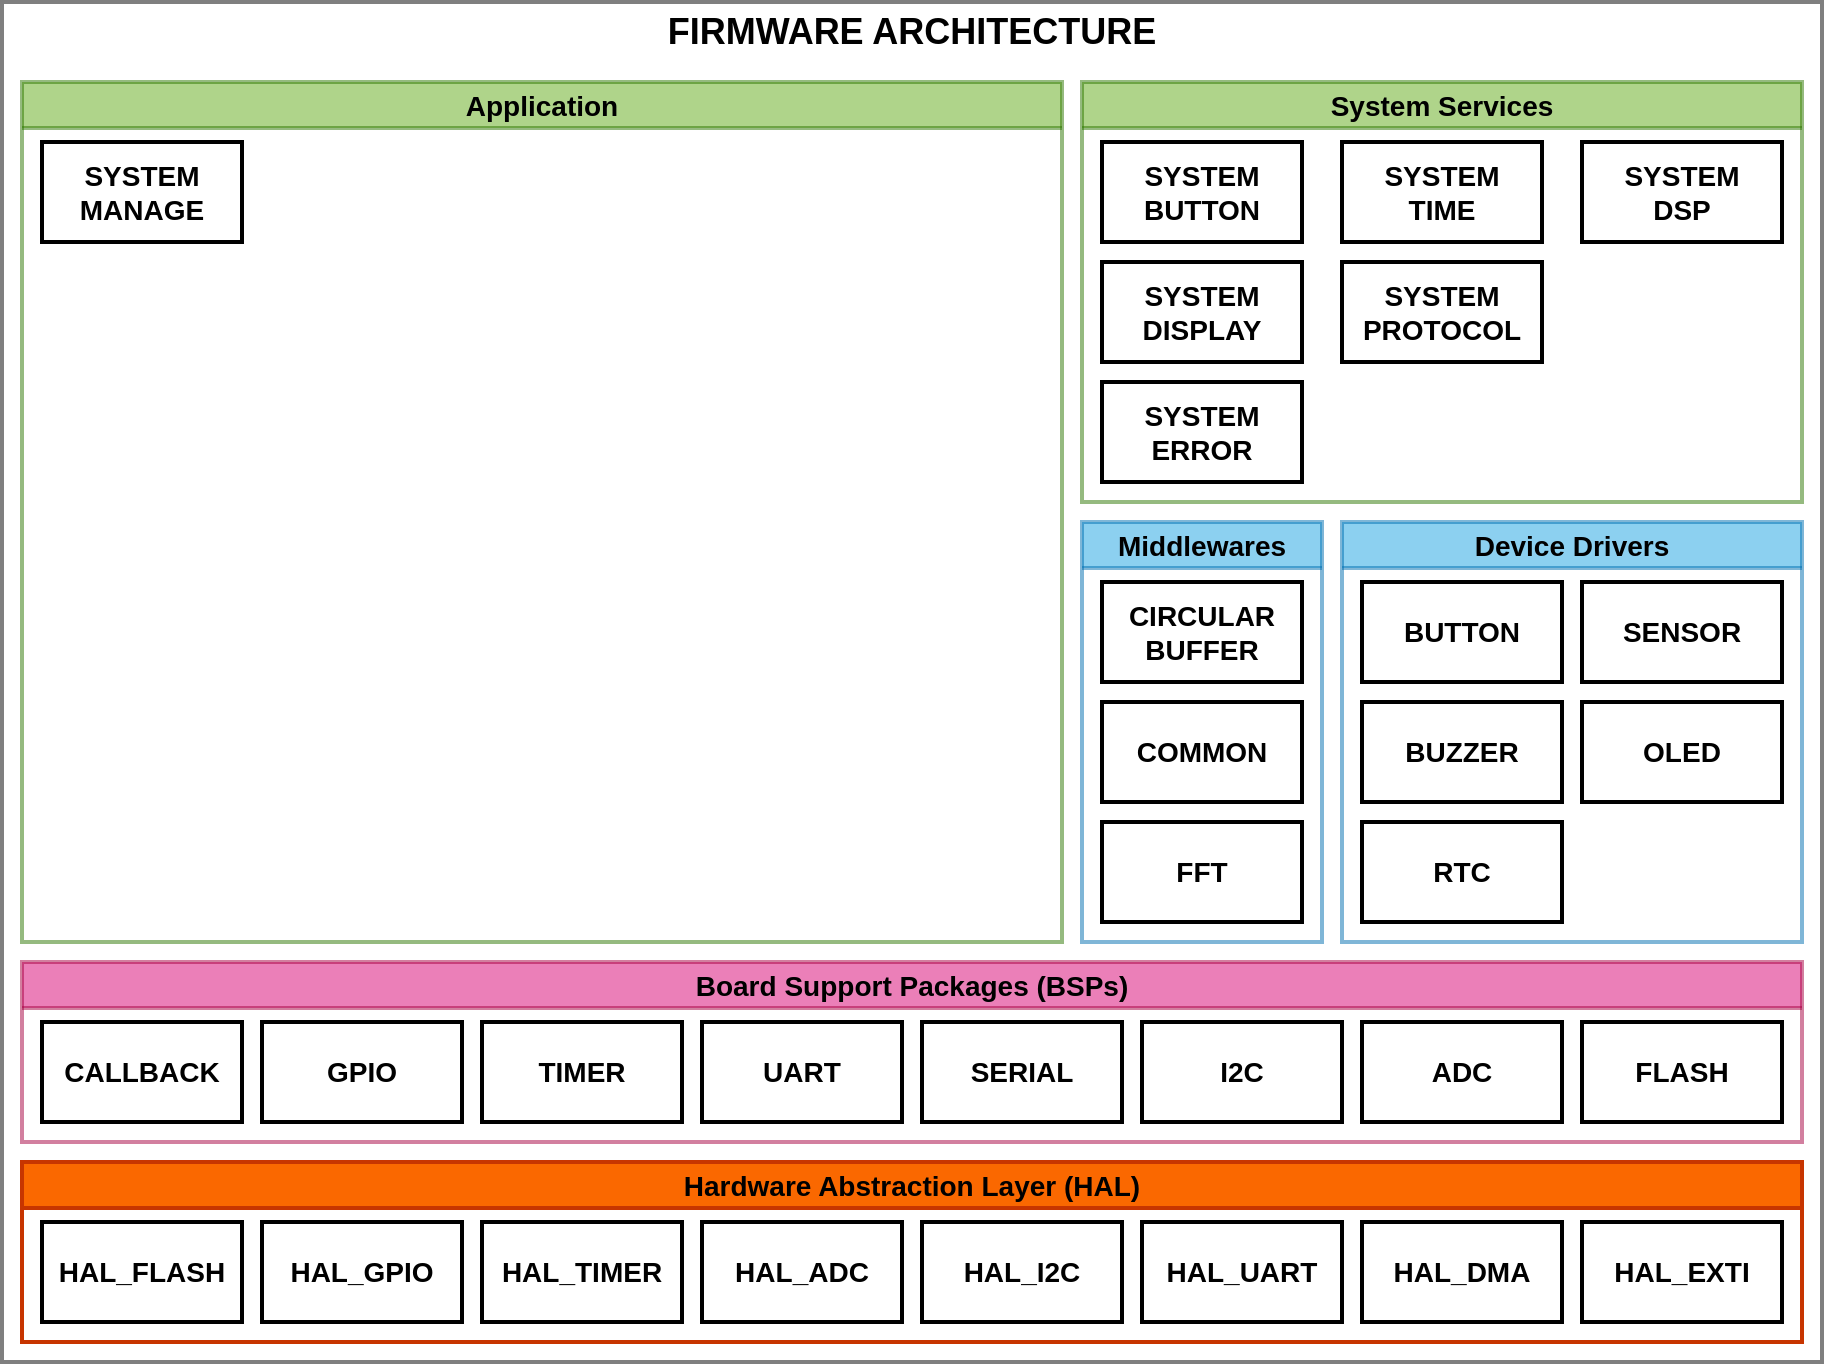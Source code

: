<mxfile>
    <diagram id="SvoXOzmZpjr0ulOsbsCD" name="Page-1">
        <mxGraphModel dx="1069" dy="1179" grid="1" gridSize="10" guides="1" tooltips="1" connect="1" arrows="1" fold="1" page="0" pageScale="1" pageWidth="850" pageHeight="1100" math="0" shadow="0">
            <root>
                <mxCell id="0"/>
                <mxCell id="1" parent="0"/>
                <mxCell id="3" value="" style="rounded=0;whiteSpace=wrap;html=1;fillColor=#FFFFFF;strokeColor=#000000;strokeWidth=2;opacity=50;" parent="1" vertex="1">
                    <mxGeometry x="40" y="-40" width="910" height="680" as="geometry"/>
                </mxCell>
                <mxCell id="4" value="Hardware Abstraction Layer (HAL)" style="swimlane;whiteSpace=wrap;html=1;fillColor=#fa6800;fontColor=#000000;strokeColor=#C73500;strokeWidth=2;fontSize=14;" parent="1" vertex="1">
                    <mxGeometry x="50" y="540" width="890" height="90" as="geometry"/>
                </mxCell>
                <mxCell id="7" value="HAL_GPIO" style="rounded=0;whiteSpace=wrap;html=1;fillColor=#FFFFFF;fontColor=#000000;fontStyle=1;fontSize=14;labelBorderColor=none;strokeColor=#000000;strokeWidth=2;" parent="4" vertex="1">
                    <mxGeometry x="120" y="30" width="100" height="50" as="geometry"/>
                </mxCell>
                <mxCell id="8" value="HAL_TIMER" style="rounded=0;whiteSpace=wrap;html=1;fillColor=#FFFFFF;fontColor=#000000;fontStyle=1;fontSize=14;labelBorderColor=none;strokeColor=#000000;strokeWidth=2;" parent="4" vertex="1">
                    <mxGeometry x="230" y="30" width="100" height="50" as="geometry"/>
                </mxCell>
                <mxCell id="10" value="HAL_I2C" style="rounded=0;whiteSpace=wrap;html=1;fillColor=#FFFFFF;fontColor=#000000;fontStyle=1;fontSize=14;labelBorderColor=none;strokeColor=#000000;strokeWidth=2;" parent="4" vertex="1">
                    <mxGeometry x="450" y="30" width="100" height="50" as="geometry"/>
                </mxCell>
                <mxCell id="6" value="HAL_FLASH" style="rounded=0;whiteSpace=wrap;html=1;fillColor=#FFFFFF;fontColor=#000000;fontStyle=1;fontSize=14;labelBorderColor=none;strokeColor=#000000;strokeWidth=2;" parent="4" vertex="1">
                    <mxGeometry x="10" y="30" width="100" height="50" as="geometry"/>
                </mxCell>
                <mxCell id="9" value="HAL_UART" style="rounded=0;whiteSpace=wrap;html=1;fillColor=#FFFFFF;fontColor=#000000;fontStyle=1;fontSize=14;labelBorderColor=none;strokeColor=#000000;strokeWidth=2;" parent="4" vertex="1">
                    <mxGeometry x="560" y="30" width="100" height="50" as="geometry"/>
                </mxCell>
                <mxCell id="11" value="HAL_DMA" style="rounded=0;whiteSpace=wrap;html=1;fillColor=#FFFFFF;fontColor=#000000;fontStyle=1;fontSize=14;labelBorderColor=none;strokeColor=#000000;strokeWidth=2;" parent="1" vertex="1">
                    <mxGeometry x="720" y="570" width="100" height="50" as="geometry"/>
                </mxCell>
                <mxCell id="12" value="HAL_EXTI" style="rounded=0;whiteSpace=wrap;html=1;fillColor=#FFFFFF;fontColor=#000000;fontStyle=1;fontSize=14;labelBorderColor=none;strokeColor=#000000;strokeWidth=2;" parent="1" vertex="1">
                    <mxGeometry x="830" y="570" width="100" height="50" as="geometry"/>
                </mxCell>
                <mxCell id="13" value="HAL_ADC" style="rounded=0;whiteSpace=wrap;html=1;fillColor=#FFFFFF;fontColor=#000000;fontStyle=1;fontSize=14;labelBorderColor=none;strokeColor=#000000;strokeWidth=2;" parent="1" vertex="1">
                    <mxGeometry x="390" y="570" width="100" height="50" as="geometry"/>
                </mxCell>
                <mxCell id="20" value="&lt;font color=&quot;#000000&quot;&gt;Board Support Packages (BSPs)&lt;/font&gt;" style="swimlane;whiteSpace=wrap;html=1;fillColor=#d80073;fontColor=#ffffff;strokeColor=#A50040;strokeWidth=2;fontSize=14;opacity=50;" parent="1" vertex="1">
                    <mxGeometry x="50" y="440" width="890" height="90" as="geometry"/>
                </mxCell>
                <mxCell id="24" value="CALLBACK" style="rounded=0;whiteSpace=wrap;html=1;fillColor=#FFFFFF;fontColor=#000000;fontStyle=1;fontSize=14;labelBorderColor=none;strokeColor=#000000;strokeWidth=2;" parent="20" vertex="1">
                    <mxGeometry x="10" y="30" width="100" height="50" as="geometry"/>
                </mxCell>
                <mxCell id="25" value="TIMER" style="rounded=0;whiteSpace=wrap;html=1;fillColor=#FFFFFF;fontColor=#000000;fontStyle=1;fontSize=14;labelBorderColor=none;strokeColor=#000000;strokeWidth=2;" parent="20" vertex="1">
                    <mxGeometry x="230" y="30" width="100" height="50" as="geometry"/>
                </mxCell>
                <mxCell id="26" value="FLASH" style="rounded=0;whiteSpace=wrap;html=1;fillColor=#FFFFFF;fontColor=#000000;fontStyle=1;fontSize=14;labelBorderColor=none;strokeColor=#000000;strokeWidth=2;" parent="20" vertex="1">
                    <mxGeometry x="780" y="30" width="100" height="50" as="geometry"/>
                </mxCell>
                <mxCell id="41" value="ADC" style="rounded=0;whiteSpace=wrap;html=1;fillColor=#FFFFFF;fontColor=#000000;fontStyle=1;fontSize=14;labelBorderColor=none;strokeColor=#000000;strokeWidth=2;" parent="20" vertex="1">
                    <mxGeometry x="670" y="30" width="100" height="50" as="geometry"/>
                </mxCell>
                <mxCell id="42" value="GPIO" style="rounded=0;whiteSpace=wrap;html=1;fillColor=#FFFFFF;fontColor=#000000;fontStyle=1;fontSize=14;labelBorderColor=none;strokeColor=#000000;strokeWidth=2;" parent="20" vertex="1">
                    <mxGeometry x="120" y="30" width="100" height="50" as="geometry"/>
                </mxCell>
                <mxCell id="21" value="UART" style="rounded=0;whiteSpace=wrap;html=1;fillColor=#FFFFFF;fontColor=#000000;fontStyle=1;fontSize=14;labelBorderColor=none;strokeColor=#000000;strokeWidth=2;" parent="20" vertex="1">
                    <mxGeometry x="340" y="30" width="100" height="50" as="geometry"/>
                </mxCell>
                <mxCell id="23" value="I2C" style="rounded=0;whiteSpace=wrap;html=1;fillColor=#FFFFFF;fontColor=#000000;fontStyle=1;fontSize=14;labelBorderColor=none;strokeColor=#000000;strokeWidth=2;" parent="20" vertex="1">
                    <mxGeometry x="560" y="30" width="100" height="50" as="geometry"/>
                </mxCell>
                <mxCell id="22" value="SERIAL" style="rounded=0;whiteSpace=wrap;html=1;fillColor=#FFFFFF;fontColor=#000000;fontStyle=1;fontSize=14;labelBorderColor=none;strokeColor=#000000;strokeWidth=2;" parent="1" vertex="1">
                    <mxGeometry x="500" y="470" width="100" height="50" as="geometry"/>
                </mxCell>
                <mxCell id="43" value="&lt;font color=&quot;#000000&quot;&gt;Device Drivers&lt;/font&gt;" style="swimlane;whiteSpace=wrap;html=1;fillColor=#1ba1e2;fontColor=#ffffff;strokeColor=#006EAF;strokeWidth=2;fontSize=14;opacity=50;" parent="1" vertex="1">
                    <mxGeometry x="710" y="220" width="230" height="210" as="geometry"/>
                </mxCell>
                <mxCell id="44" value="BUTTON" style="rounded=0;whiteSpace=wrap;html=1;fillColor=#FFFFFF;fontColor=#000000;fontStyle=1;fontSize=14;labelBorderColor=none;strokeColor=#000000;strokeWidth=2;" parent="43" vertex="1">
                    <mxGeometry x="10" y="30" width="100" height="50" as="geometry"/>
                </mxCell>
                <mxCell id="52" value="OLED" style="rounded=0;whiteSpace=wrap;html=1;fillColor=#FFFFFF;fontColor=#000000;fontStyle=1;fontSize=14;labelBorderColor=none;strokeColor=#000000;strokeWidth=2;" parent="43" vertex="1">
                    <mxGeometry x="120" y="90" width="100" height="50" as="geometry"/>
                </mxCell>
                <mxCell id="51" value="BUZZER" style="rounded=0;whiteSpace=wrap;html=1;fillColor=#FFFFFF;fontColor=#000000;fontStyle=1;fontSize=14;labelBorderColor=none;strokeColor=#000000;strokeWidth=2;" parent="43" vertex="1">
                    <mxGeometry x="10" y="90" width="100" height="50" as="geometry"/>
                </mxCell>
                <mxCell id="72" value="RTC" style="rounded=0;whiteSpace=wrap;html=1;fillColor=#FFFFFF;fontColor=#000000;fontStyle=1;fontSize=14;labelBorderColor=none;strokeColor=#000000;strokeWidth=2;" vertex="1" parent="43">
                    <mxGeometry x="10" y="150" width="100" height="50" as="geometry"/>
                </mxCell>
                <mxCell id="53" value="SENSOR" style="rounded=0;whiteSpace=wrap;html=1;fillColor=#FFFFFF;fontColor=#000000;fontStyle=1;fontSize=14;labelBorderColor=none;strokeColor=#000000;strokeWidth=2;" parent="1" vertex="1">
                    <mxGeometry x="830" y="250" width="100" height="50" as="geometry"/>
                </mxCell>
                <mxCell id="54" value="&lt;font color=&quot;#000000&quot;&gt;Middlewares&lt;/font&gt;" style="swimlane;whiteSpace=wrap;html=1;fillColor=#1ba1e2;fontColor=#ffffff;strokeColor=#006EAF;strokeWidth=2;fontSize=14;opacity=50;" parent="1" vertex="1">
                    <mxGeometry x="580" y="220" width="120" height="210" as="geometry"/>
                </mxCell>
                <mxCell id="55" value="CIRCULAR&lt;br&gt;BUFFER" style="rounded=0;whiteSpace=wrap;html=1;fillColor=#FFFFFF;fontColor=#000000;fontStyle=1;fontSize=14;labelBorderColor=none;strokeColor=#000000;strokeWidth=2;" parent="54" vertex="1">
                    <mxGeometry x="10" y="30" width="100" height="50" as="geometry"/>
                </mxCell>
                <mxCell id="71" value="COMMON" style="rounded=0;whiteSpace=wrap;html=1;fillColor=#FFFFFF;fontColor=#000000;fontStyle=1;fontSize=14;labelBorderColor=none;strokeColor=#000000;strokeWidth=2;" parent="54" vertex="1">
                    <mxGeometry x="10" y="90" width="100" height="50" as="geometry"/>
                </mxCell>
                <mxCell id="73" value="FFT" style="rounded=0;whiteSpace=wrap;html=1;fillColor=#FFFFFF;fontColor=#000000;fontStyle=1;fontSize=14;labelBorderColor=none;strokeColor=#000000;strokeWidth=2;" vertex="1" parent="54">
                    <mxGeometry x="10" y="150" width="100" height="50" as="geometry"/>
                </mxCell>
                <mxCell id="59" value="&lt;font color=&quot;#000000&quot;&gt;System Services&lt;/font&gt;" style="swimlane;whiteSpace=wrap;html=1;fillColor=#60a917;fontColor=#ffffff;strokeColor=#2D7600;strokeWidth=2;fontSize=14;opacity=50;" parent="1" vertex="1">
                    <mxGeometry x="580" width="360" height="210" as="geometry"/>
                </mxCell>
                <mxCell id="60" value="SYSTEM BUTTON" style="rounded=0;whiteSpace=wrap;html=1;fillColor=#FFFFFF;fontColor=#000000;fontStyle=1;fontSize=14;labelBorderColor=none;strokeColor=#000000;strokeWidth=2;" parent="59" vertex="1">
                    <mxGeometry x="10" y="30" width="100" height="50" as="geometry"/>
                </mxCell>
                <mxCell id="62" value="SYSTEM &lt;br&gt;DSP" style="rounded=0;whiteSpace=wrap;html=1;fillColor=#FFFFFF;fontColor=#000000;fontStyle=1;fontSize=14;labelBorderColor=none;strokeColor=#000000;strokeWidth=2;" parent="59" vertex="1">
                    <mxGeometry x="250" y="30" width="100" height="50" as="geometry"/>
                </mxCell>
                <mxCell id="65" value="SYSTEM &lt;br&gt;PROTOCOL" style="rounded=0;whiteSpace=wrap;html=1;fillColor=#FFFFFF;fontColor=#000000;fontStyle=1;fontSize=14;labelBorderColor=none;strokeColor=#000000;strokeWidth=2;" parent="59" vertex="1">
                    <mxGeometry x="130" y="90" width="100" height="50" as="geometry"/>
                </mxCell>
                <mxCell id="61" value="SYSTEM &lt;br&gt;TIME" style="rounded=0;whiteSpace=wrap;html=1;fillColor=#FFFFFF;fontColor=#000000;fontStyle=1;fontSize=14;labelBorderColor=none;strokeColor=#000000;strokeWidth=2;" parent="1" vertex="1">
                    <mxGeometry x="710" y="30" width="100" height="50" as="geometry"/>
                </mxCell>
                <mxCell id="63" value="SYSTEM &lt;br&gt;DISPLAY" style="rounded=0;whiteSpace=wrap;html=1;fillColor=#FFFFFF;fontColor=#000000;fontStyle=1;fontSize=14;labelBorderColor=none;strokeColor=#000000;strokeWidth=2;" parent="1" vertex="1">
                    <mxGeometry x="590" y="90" width="100" height="50" as="geometry"/>
                </mxCell>
                <mxCell id="64" value="SYSTEM &lt;br&gt;ERROR" style="rounded=0;whiteSpace=wrap;html=1;fillColor=#FFFFFF;fontColor=#000000;fontStyle=1;fontSize=14;labelBorderColor=none;strokeColor=#000000;strokeWidth=2;" parent="1" vertex="1">
                    <mxGeometry x="590" y="150" width="100" height="50" as="geometry"/>
                </mxCell>
                <mxCell id="66" value="&lt;font color=&quot;#000000&quot;&gt;Application&lt;/font&gt;" style="swimlane;whiteSpace=wrap;html=1;fillColor=#60a917;fontColor=#ffffff;strokeColor=#2D7600;strokeWidth=2;fontSize=14;opacity=50;startSize=23;" parent="1" vertex="1">
                    <mxGeometry x="50" width="520" height="430" as="geometry"/>
                </mxCell>
                <mxCell id="67" value="SYSTEM MANAGE" style="rounded=0;whiteSpace=wrap;html=1;fillColor=#FFFFFF;fontColor=#000000;fontStyle=1;fontSize=14;labelBorderColor=none;strokeColor=#000000;strokeWidth=2;" parent="66" vertex="1">
                    <mxGeometry x="10" y="30" width="100" height="50" as="geometry"/>
                </mxCell>
                <mxCell id="70" value="FIRMWARE ARCHITECTURE" style="text;html=1;strokeColor=none;fillColor=none;align=center;verticalAlign=middle;whiteSpace=wrap;rounded=0;labelBorderColor=none;strokeWidth=2;fontSize=18;fontColor=#000000;opacity=50;fontStyle=1" parent="1" vertex="1">
                    <mxGeometry x="40" y="-40" width="910" height="30" as="geometry"/>
                </mxCell>
            </root>
        </mxGraphModel>
    </diagram>
</mxfile>